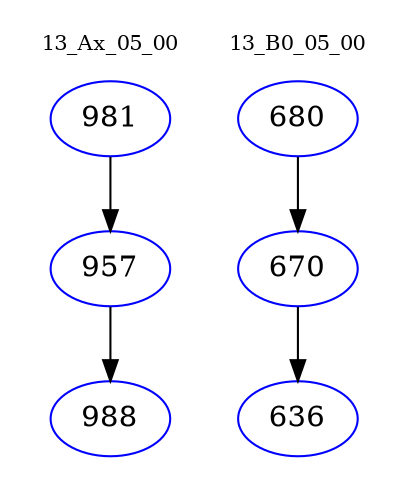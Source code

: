digraph{
subgraph cluster_0 {
color = white
label = "13_Ax_05_00";
fontsize=10;
T0_981 [label="981", color="blue"]
T0_981 -> T0_957 [color="black"]
T0_957 [label="957", color="blue"]
T0_957 -> T0_988 [color="black"]
T0_988 [label="988", color="blue"]
}
subgraph cluster_1 {
color = white
label = "13_B0_05_00";
fontsize=10;
T1_680 [label="680", color="blue"]
T1_680 -> T1_670 [color="black"]
T1_670 [label="670", color="blue"]
T1_670 -> T1_636 [color="black"]
T1_636 [label="636", color="blue"]
}
}
